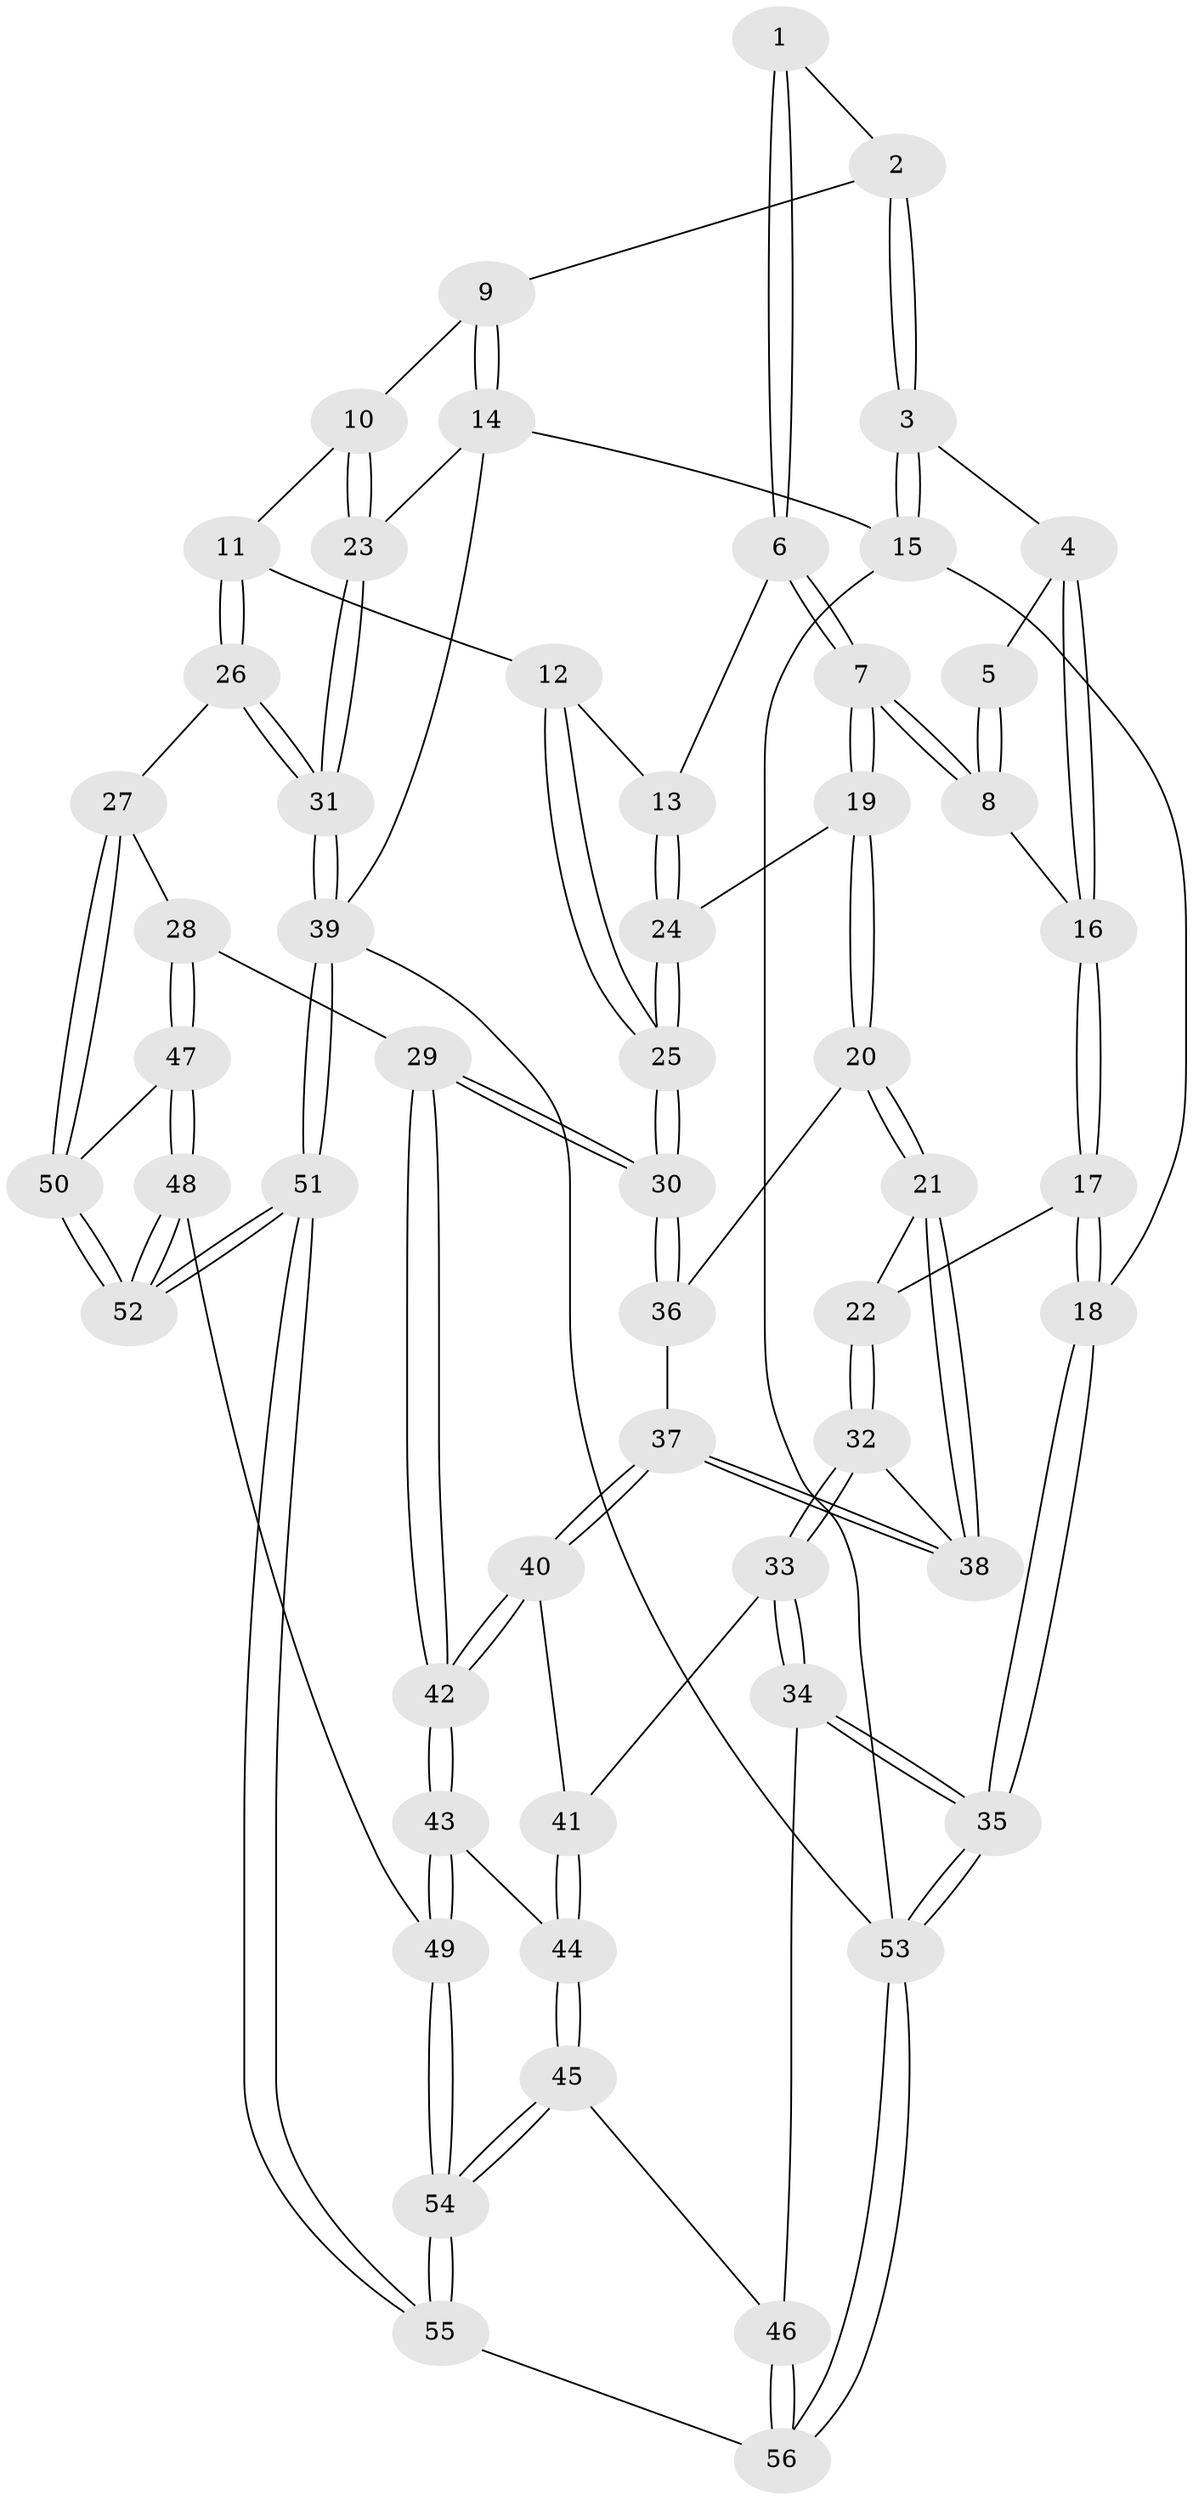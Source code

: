// coarse degree distribution, {4: 0.3939393939393939, 3: 0.12121212121212122, 2: 0.030303030303030304, 6: 0.21212121212121213, 5: 0.24242424242424243}
// Generated by graph-tools (version 1.1) at 2025/42/03/06/25 10:42:26]
// undirected, 56 vertices, 137 edges
graph export_dot {
graph [start="1"]
  node [color=gray90,style=filled];
  1 [pos="+0.6284811146139748+0"];
  2 [pos="+0.6431254000675961+0"];
  3 [pos="+0+0"];
  4 [pos="+0.17683552445987752+0.10867429603398017"];
  5 [pos="+0.5852018953377701+0"];
  6 [pos="+0.6170087357175399+0.15196059658914476"];
  7 [pos="+0.46301471627372576+0.2981740100282688"];
  8 [pos="+0.3798554955284468+0.1825692866947961"];
  9 [pos="+0.8337608970193945+0"];
  10 [pos="+0.7948272536950844+0.2565530458677382"];
  11 [pos="+0.7802938110439832+0.28537235045779563"];
  12 [pos="+0.7746205839760159+0.2869700027764066"];
  13 [pos="+0.6805750899699425+0.28031837290913925"];
  14 [pos="+1+0"];
  15 [pos="+0+0"];
  16 [pos="+0.20145476137748242+0.16590170811660418"];
  17 [pos="+0.1722122221270127+0.24968309354575507"];
  18 [pos="+0+0.4437714229307379"];
  19 [pos="+0.4722505424125+0.33738571196925904"];
  20 [pos="+0.4674155508654277+0.34888059138168176"];
  21 [pos="+0.44475589227720463+0.3690171401046865"];
  22 [pos="+0.19909462661693123+0.29423036164937255"];
  23 [pos="+1+0.17733502131343734"];
  24 [pos="+0.6219640119054165+0.33408951155903643"];
  25 [pos="+0.6918716653047081+0.5258512335307349"];
  26 [pos="+1+0.5425409989963321"];
  27 [pos="+0.9044921790108935+0.5971945176342213"];
  28 [pos="+0.7614644225701438+0.6123950387041396"];
  29 [pos="+0.7043081380200158+0.5982259034808639"];
  30 [pos="+0.6954699960292434+0.5701334068330123"];
  31 [pos="+1+0.5353331327612749"];
  32 [pos="+0.2777615275607949+0.4970032643045773"];
  33 [pos="+0.23101152235631686+0.5928378290655215"];
  34 [pos="+0.036582477302175245+0.7236687961359908"];
  35 [pos="+0+0.7400122923098696"];
  36 [pos="+0.49515225754430525+0.38905289591517633"];
  37 [pos="+0.5350364416389912+0.6157648303243195"];
  38 [pos="+0.3883552672959392+0.44160096663072235"];
  39 [pos="+1+1"];
  40 [pos="+0.5434945290604233+0.6300928626956226"];
  41 [pos="+0.4104886522620254+0.6469054384172485"];
  42 [pos="+0.5921429241140156+0.6475580095008678"];
  43 [pos="+0.5461354604747379+0.818170036183522"];
  44 [pos="+0.3970625123000225+0.7709183124164237"];
  45 [pos="+0.2822233661116526+0.8397936717039173"];
  46 [pos="+0.23616620637288735+0.8278956979723531"];
  47 [pos="+0.7475725554457585+0.8170256183198515"];
  48 [pos="+0.7098366865233425+0.8981617026918908"];
  49 [pos="+0.5539257760855562+0.9378352395796631"];
  50 [pos="+0.8782125116071492+0.8604004961080195"];
  51 [pos="+1+1"];
  52 [pos="+0.9193180429907173+1"];
  53 [pos="+0+1"];
  54 [pos="+0.5107109208821436+1"];
  55 [pos="+0.5007595898532408+1"];
  56 [pos="+0.3176724281613298+1"];
  1 -- 2;
  1 -- 6;
  1 -- 6;
  2 -- 3;
  2 -- 3;
  2 -- 9;
  3 -- 4;
  3 -- 15;
  3 -- 15;
  4 -- 5;
  4 -- 16;
  4 -- 16;
  5 -- 8;
  5 -- 8;
  6 -- 7;
  6 -- 7;
  6 -- 13;
  7 -- 8;
  7 -- 8;
  7 -- 19;
  7 -- 19;
  8 -- 16;
  9 -- 10;
  9 -- 14;
  9 -- 14;
  10 -- 11;
  10 -- 23;
  10 -- 23;
  11 -- 12;
  11 -- 26;
  11 -- 26;
  12 -- 13;
  12 -- 25;
  12 -- 25;
  13 -- 24;
  13 -- 24;
  14 -- 15;
  14 -- 23;
  14 -- 39;
  15 -- 18;
  15 -- 53;
  16 -- 17;
  16 -- 17;
  17 -- 18;
  17 -- 18;
  17 -- 22;
  18 -- 35;
  18 -- 35;
  19 -- 20;
  19 -- 20;
  19 -- 24;
  20 -- 21;
  20 -- 21;
  20 -- 36;
  21 -- 22;
  21 -- 38;
  21 -- 38;
  22 -- 32;
  22 -- 32;
  23 -- 31;
  23 -- 31;
  24 -- 25;
  24 -- 25;
  25 -- 30;
  25 -- 30;
  26 -- 27;
  26 -- 31;
  26 -- 31;
  27 -- 28;
  27 -- 50;
  27 -- 50;
  28 -- 29;
  28 -- 47;
  28 -- 47;
  29 -- 30;
  29 -- 30;
  29 -- 42;
  29 -- 42;
  30 -- 36;
  30 -- 36;
  31 -- 39;
  31 -- 39;
  32 -- 33;
  32 -- 33;
  32 -- 38;
  33 -- 34;
  33 -- 34;
  33 -- 41;
  34 -- 35;
  34 -- 35;
  34 -- 46;
  35 -- 53;
  35 -- 53;
  36 -- 37;
  37 -- 38;
  37 -- 38;
  37 -- 40;
  37 -- 40;
  39 -- 51;
  39 -- 51;
  39 -- 53;
  40 -- 41;
  40 -- 42;
  40 -- 42;
  41 -- 44;
  41 -- 44;
  42 -- 43;
  42 -- 43;
  43 -- 44;
  43 -- 49;
  43 -- 49;
  44 -- 45;
  44 -- 45;
  45 -- 46;
  45 -- 54;
  45 -- 54;
  46 -- 56;
  46 -- 56;
  47 -- 48;
  47 -- 48;
  47 -- 50;
  48 -- 49;
  48 -- 52;
  48 -- 52;
  49 -- 54;
  49 -- 54;
  50 -- 52;
  50 -- 52;
  51 -- 52;
  51 -- 52;
  51 -- 55;
  51 -- 55;
  53 -- 56;
  53 -- 56;
  54 -- 55;
  54 -- 55;
  55 -- 56;
}

